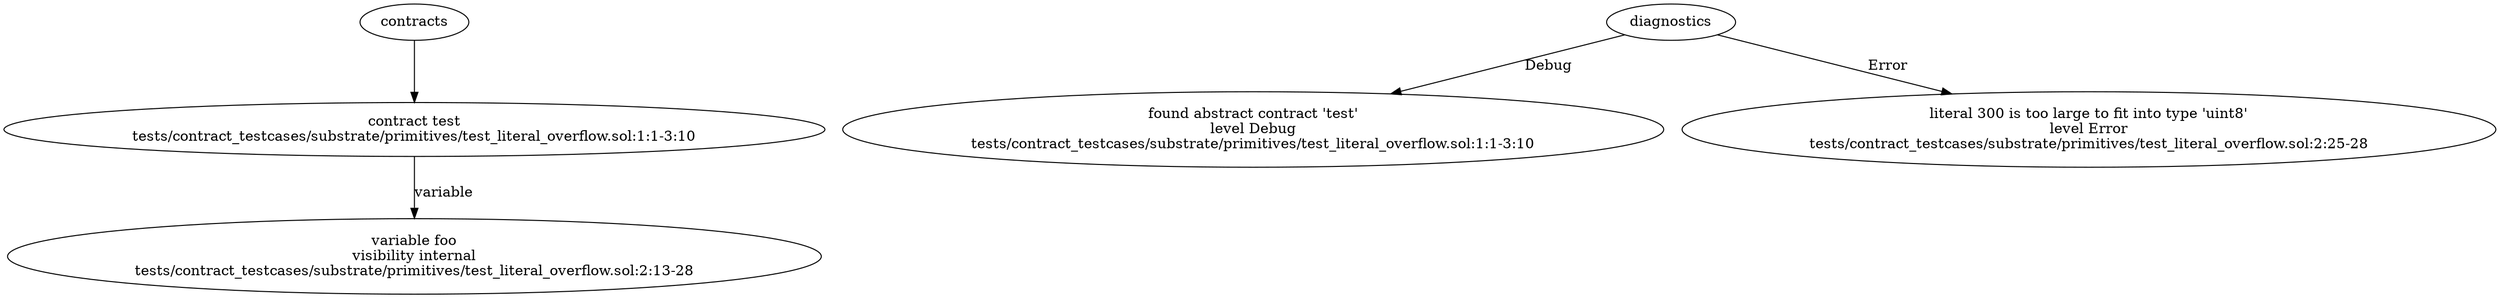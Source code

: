 strict digraph "tests/contract_testcases/substrate/primitives/test_literal_overflow.sol" {
	contract [label="contract test\ntests/contract_testcases/substrate/primitives/test_literal_overflow.sol:1:1-3:10"]
	var [label="variable foo\nvisibility internal\ntests/contract_testcases/substrate/primitives/test_literal_overflow.sol:2:13-28"]
	diagnostic [label="found abstract contract 'test'\nlevel Debug\ntests/contract_testcases/substrate/primitives/test_literal_overflow.sol:1:1-3:10"]
	diagnostic_5 [label="literal 300 is too large to fit into type 'uint8'\nlevel Error\ntests/contract_testcases/substrate/primitives/test_literal_overflow.sol:2:25-28"]
	contracts -> contract
	contract -> var [label="variable"]
	diagnostics -> diagnostic [label="Debug"]
	diagnostics -> diagnostic_5 [label="Error"]
}
